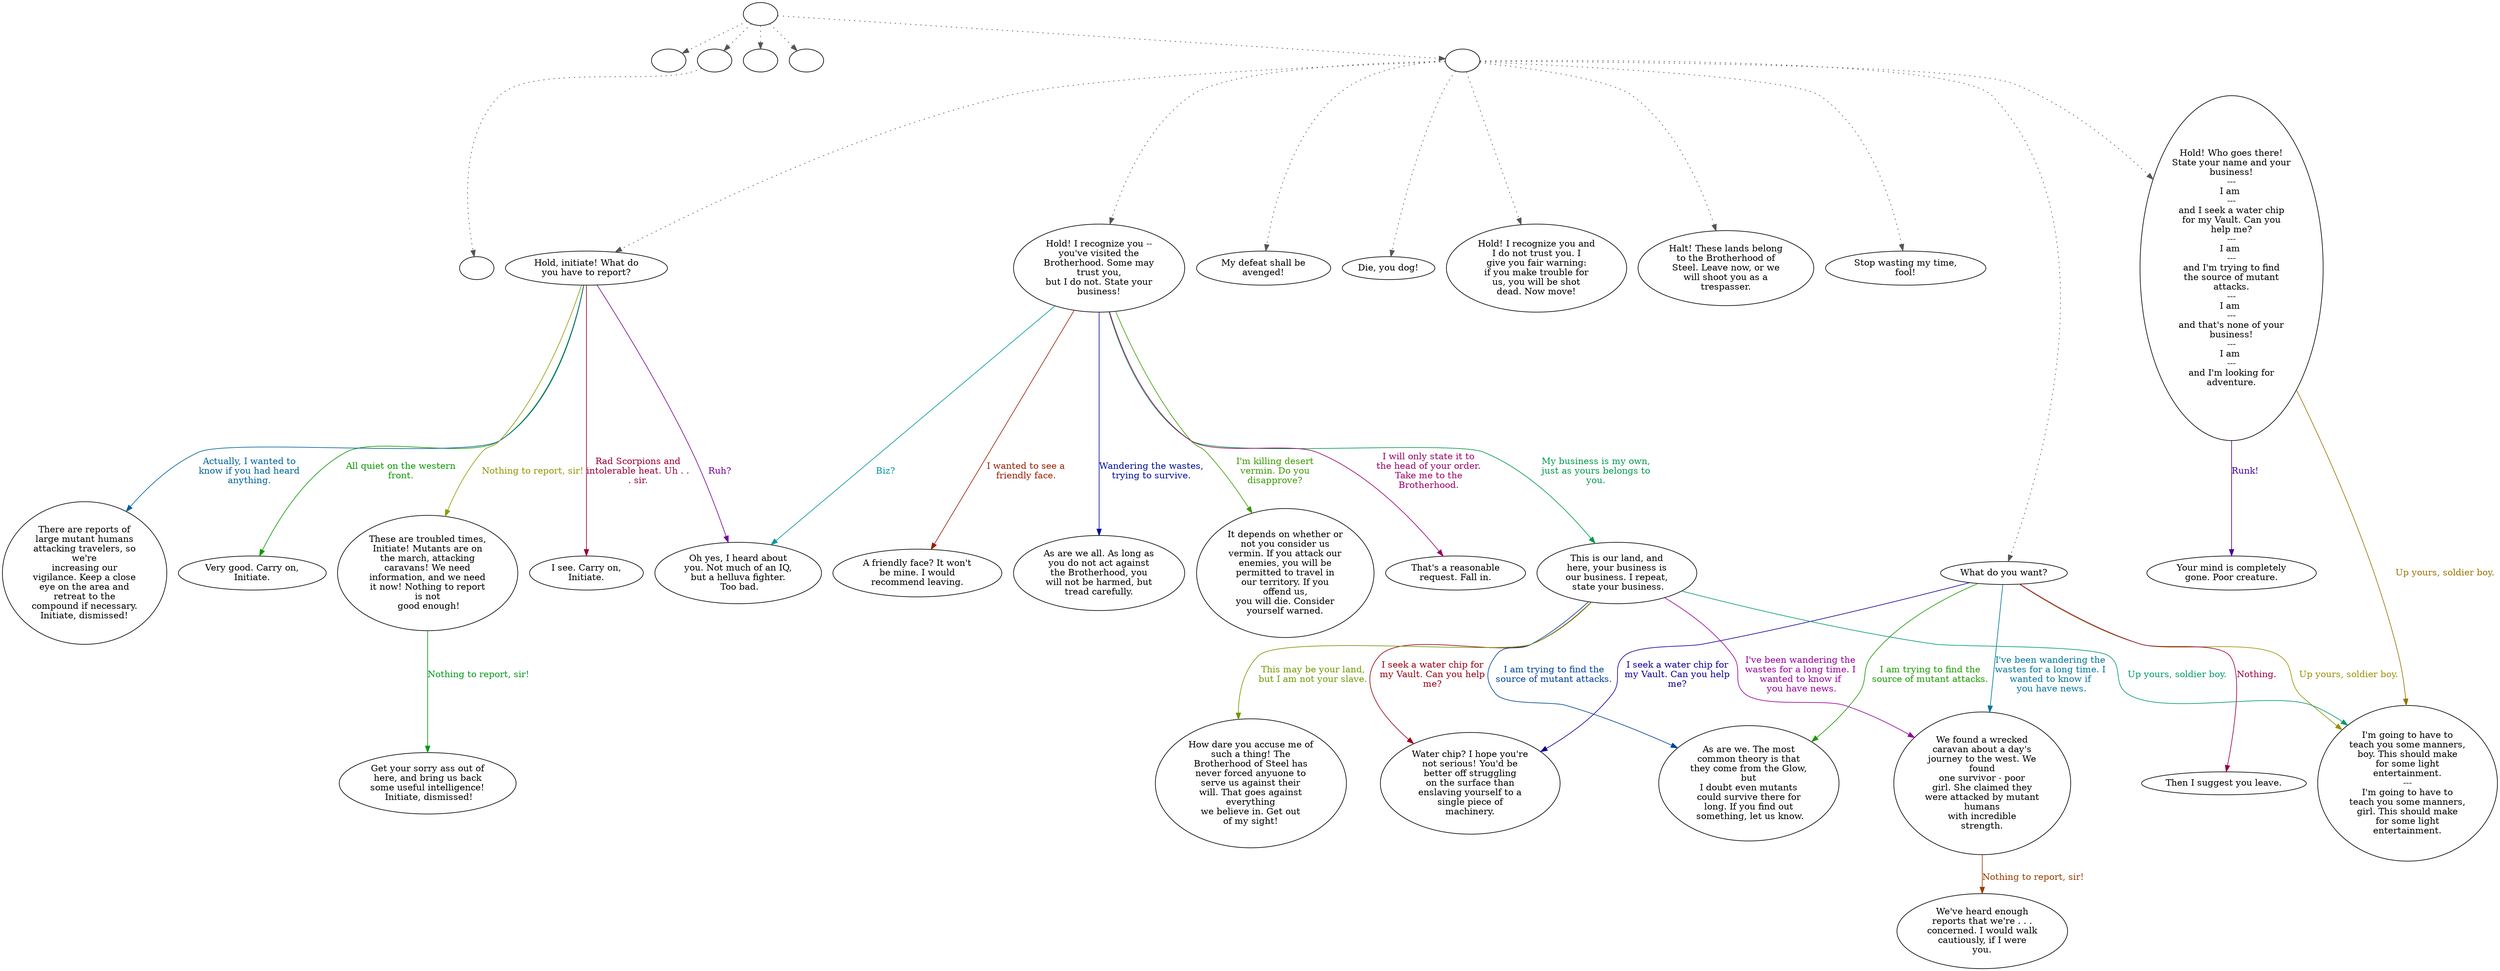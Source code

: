 digraph GENPALB {
  "start" [style=filled       fillcolor="#FFFFFF"       color="#000000"]
  "start" -> "combat_p_proc" [style=dotted color="#555555"]
  "start" -> "critter_p_proc" [style=dotted color="#555555"]
  "start" -> "destroy_p_proc" [style=dotted color="#555555"]
  "start" -> "pickup_p_proc" [style=dotted color="#555555"]
  "start" -> "talk_p_proc" [style=dotted color="#555555"]
  "start" [label=""]
  "combat_p_proc" [style=filled       fillcolor="#FFFFFF"       color="#000000"]
  "combat_p_proc" [label=""]
  "critter_p_proc" [style=filled       fillcolor="#FFFFFF"       color="#000000"]
  "critter_p_proc" -> "flee_dude" [style=dotted color="#555555"]
  "critter_p_proc" [label=""]
  "destroy_p_proc" [style=filled       fillcolor="#FFFFFF"       color="#000000"]
  "destroy_p_proc" [label=""]
  "pickup_p_proc" [style=filled       fillcolor="#FFFFFF"       color="#000000"]
  "pickup_p_proc" [label=""]
  "talk_p_proc" [style=filled       fillcolor="#FFFFFF"       color="#000000"]
  "talk_p_proc" -> "GenPalB23" [style=dotted color="#555555"]
  "talk_p_proc" -> "GenPalB24" [style=dotted color="#555555"]
  "talk_p_proc" -> "GenPalB01" [style=dotted color="#555555"]
  "talk_p_proc" -> "GenPalB00" [style=dotted color="#555555"]
  "talk_p_proc" -> "GenPalB02" [style=dotted color="#555555"]
  "talk_p_proc" -> "GenPalB03" [style=dotted color="#555555"]
  "talk_p_proc" -> "GenPalB04" [style=dotted color="#555555"]
  "talk_p_proc" -> "GenPalB06" [style=dotted color="#555555"]
  "talk_p_proc" -> "GenPalB05" [style=dotted color="#555555"]
  "talk_p_proc" [label=""]
  "GenPalB00" [style=filled       fillcolor="#FFFFFF"       color="#000000"]
  "GenPalB00" [label="Die, you dog!"]
  "GenPalB01" [style=filled       fillcolor="#FFFFFF"       color="#000000"]
  "GenPalB01" [label="My defeat shall be\navenged!"]
  "GenPalB02" [style=filled       fillcolor="#FFFFFF"       color="#000000"]
  "GenPalB02" [label="Hold, initiate! What do\nyou have to report?"]
  "GenPalB02" -> "GenPalB07" [label="All quiet on the western\nfront." color="#089900" fontcolor="#089900"]
  "GenPalB02" -> "GenPalB08" [label="Rad Scorpions and\nintolerable heat. Uh . .\n. sir." color="#990035" fontcolor="#990035"]
  "GenPalB02" -> "GenPalB09" [label="Actually, I wanted to\nknow if you had heard\nanything." color="#006199" fontcolor="#006199"]
  "GenPalB02" -> "GenPalB10" [label="Nothing to report, sir!" color="#8E9900" fontcolor="#8E9900"]
  "GenPalB02" -> "GenPalB11" [label="Ruh?" color="#770099" fontcolor="#770099"]
  "GenPalB03" [style=filled       fillcolor="#FFFFFF"       color="#000000"]
  "GenPalB03" [label="Hold! I recognize you --\nyou've visited the\nBrotherhood. Some may\ntrust you,\nbut I do not. State your\nbusiness!"]
  "GenPalB03" -> "GenPalB12" [label="My business is my own,\njust as yours belongs to\nyou." color="#00994B" fontcolor="#00994B"]
  "GenPalB03" -> "GenPalB13" [label="I wanted to see a\nfriendly face." color="#991E00" fontcolor="#991E00"]
  "GenPalB03" -> "GenPalB14" [label="Wandering the wastes,\ntrying to survive." color="#000F99" fontcolor="#000F99"]
  "GenPalB03" -> "GenPalB15" [label="I'm killing desert\nvermin. Do you\ndisapprove?" color="#3B9900" fontcolor="#3B9900"]
  "GenPalB03" -> "GenPalB16" [label="I will only state it to\nthe head of your order.\nTake me to the\nBrotherhood." color="#990068" fontcolor="#990068"]
  "GenPalB03" -> "GenPalB11" [label="Biz?" color="#009599" fontcolor="#009599"]
  "GenPalB04" [style=filled       fillcolor="#FFFFFF"       color="#000000"]
  "GenPalB04" [label="Hold! I recognize you and\nI do not trust you. I\ngive you fair warning:\nif you make trouble for\nus, you will be shot\ndead. Now move!"]
  "GenPalB05" [style=filled       fillcolor="#FFFFFF"       color="#000000"]
  "GenPalB05" [label="Hold! Who goes there!\nState your name and your\nbusiness!\n---\nI am \n---\nand I seek a water chip\nfor my Vault. Can you\nhelp me?\n---\nI am \n---\nand I'm trying to find\nthe source of mutant\nattacks.\n---\nI am \n---\nand that's none of your\nbusiness!\n---\nI am \n---\nand I'm looking for\nadventure."]
  "GenPalB05" -> "GenPalB21" [label="Up yours, soldier boy." color="#997100" fontcolor="#997100"]
  "GenPalB05" -> "GenPalB22" [label="Runk!" color="#440099" fontcolor="#440099"]
  "GenPalB06" [style=filled       fillcolor="#FFFFFF"       color="#000000"]
  "GenPalB06" [label="Halt! These lands belong\nto the Brotherhood of\nSteel. Leave now, or we\nwill shoot you as a\ntrespasser."]
  "GenPalB07" [style=filled       fillcolor="#FFFFFF"       color="#000000"]
  "GenPalB07" [label="Very good. Carry on,\nInitiate."]
  "GenPalB08" [style=filled       fillcolor="#FFFFFF"       color="#000000"]
  "GenPalB08" [label="I see. Carry on,\nInitiate."]
  "GenPalB09" [style=filled       fillcolor="#FFFFFF"       color="#000000"]
  "GenPalB09" [label="There are reports of\nlarge mutant humans\nattacking travelers, so\nwe're\nincreasing our\nvigilance. Keep a close\neye on the area and\nretreat to the\ncompound if necessary.\nInitiate, dismissed!"]
  "GenPalB10" [style=filled       fillcolor="#FFFFFF"       color="#000000"]
  "GenPalB10" [label="These are troubled times,\nInitiate! Mutants are on\nthe march, attacking\ncaravans! We need\ninformation, and we need\nit now! Nothing to report\nis not\n good enough!"]
  "GenPalB10" -> "GenPalB10a" [label="Nothing to report, sir!" color="#009917" fontcolor="#009917"]
  "GenPalB10a" [style=filled       fillcolor="#FFFFFF"       color="#000000"]
  "GenPalB10a" [label="Get your sorry ass out of\nhere, and bring us back\nsome useful intelligence!\n Initiate, dismissed!"]
  "GenPalB11" [style=filled       fillcolor="#FFFFFF"       color="#000000"]
  "GenPalB11" [label="Oh yes, I heard about\nyou. Not much of an IQ,\nbut a helluva fighter.\n Too bad."]
  "GenPalB12" [style=filled       fillcolor="#FFFFFF"       color="#000000"]
  "GenPalB12" [label="This is our land, and\nhere, your business is\nour business. I repeat,\n state your business."]
  "GenPalB12" -> "GenPalB17" [label="I seek a water chip for\nmy Vault. Can you help\nme?" color="#990015" fontcolor="#990015"]
  "GenPalB12" -> "GenPalB18" [label="I am trying to find the\nsource of mutant attacks." color="#004299" fontcolor="#004299"]
  "GenPalB12" -> "GenPalB19" [label="This may be your land,\nbut I am not your slave." color="#6E9900" fontcolor="#6E9900"]
  "GenPalB12" -> "GenPalB20" [label="I've been wandering the\nwastes for a long time. I\nwanted to know if\n you have news." color="#970099" fontcolor="#970099"]
  "GenPalB12" -> "GenPalB21" [label="Up yours, soldier boy." color="#00996A" fontcolor="#00996A"]
  "GenPalB13" [style=filled       fillcolor="#FFFFFF"       color="#000000"]
  "GenPalB13" [label="A friendly face? It won't\nbe mine. I would\nrecommend leaving."]
  "GenPalB14" [style=filled       fillcolor="#FFFFFF"       color="#000000"]
  "GenPalB14" [label="As are we all. As long as\nyou do not act against\nthe Brotherhood, you\nwill not be harmed, but\ntread carefully."]
  "GenPalB15" [style=filled       fillcolor="#FFFFFF"       color="#000000"]
  "GenPalB15" [label="It depends on whether or\nnot you consider us\nvermin. If you attack our\nenemies, you will be\npermitted to travel in\nour territory. If you\noffend us,\nyou will die. Consider\nyourself warned."]
  "GenPalB16" [style=filled       fillcolor="#FFFFFF"       color="#000000"]
  "GenPalB16" [label="That's a reasonable\nrequest. Fall in."]
  "GenPalB17" [style=filled       fillcolor="#FFFFFF"       color="#000000"]
  "GenPalB17" [label="Water chip? I hope you're\nnot serious! You'd be\nbetter off struggling\non the surface than\nenslaving yourself to a\nsingle piece of\nmachinery."]
  "GenPalB18" [style=filled       fillcolor="#FFFFFF"       color="#000000"]
  "GenPalB18" [label="As are we. The most\ncommon theory is that\nthey come from the Glow,\nbut\nI doubt even mutants\ncould survive there for\nlong. If you find out\n something, let us know."]
  "GenPalB19" [style=filled       fillcolor="#FFFFFF"       color="#000000"]
  "GenPalB19" [label="How dare you accuse me of\nsuch a thing! The\nBrotherhood of Steel has\nnever forced anyuone to\nserve us against their\nwill. That goes against\neverything\nwe believe in. Get out\nof my sight!"]
  "GenPalB20" [style=filled       fillcolor="#FFFFFF"       color="#000000"]
  "GenPalB20" [label="We found a wrecked\ncaravan about a day's\njourney to the west. We\nfound\none survivor - poor\ngirl. She claimed they\nwere attacked by mutant\nhumans\nwith incredible\nstrength."]
  "GenPalB20" -> "GenPalB20a" [label="Nothing to report, sir!" color="#993E00" fontcolor="#993E00"]
  "GenPalB20a" [style=filled       fillcolor="#FFFFFF"       color="#000000"]
  "GenPalB20a" [label="We've heard enough\nreports that we're . . .\nconcerned. I would walk\ncautiously, if I were\nyou."]
  "GenPalB21" [style=filled       fillcolor="#FFFFFF"       color="#000000"]
  "GenPalB21" [label="I'm going to have to\nteach you some manners,\nboy. This should make\nfor some light\nentertainment.\n---\nI'm going to have to\nteach you some manners,\ngirl. This should make\nfor some light\nentertainment."]
  "GenPalB22" [style=filled       fillcolor="#FFFFFF"       color="#000000"]
  "GenPalB22" [label="Your mind is completely\ngone. Poor creature."]
  "GenPalB23" [style=filled       fillcolor="#FFFFFF"       color="#000000"]
  "GenPalB23" [label="Stop wasting my time,\nfool!"]
  "GenPalB24" [style=filled       fillcolor="#FFFFFF"       color="#000000"]
  "GenPalB24" [label="What do you want?"]
  "GenPalB24" -> "GenPalB17" [label="I seek a water chip for\nmy Vault. Can you help\nme?" color="#110099" fontcolor="#110099"]
  "GenPalB24" -> "GenPalB18" [label="I am trying to find the\nsource of mutant attacks." color="#1C9900" fontcolor="#1C9900"]
  "GenPalB24" -> "GenPalB25" [label="Nothing." color="#990048" fontcolor="#990048"]
  "GenPalB24" -> "GenPalB20" [label="I've been wandering the\nwastes for a long time. I\nwanted to know if\n you have news." color="#007599" fontcolor="#007599"]
  "GenPalB24" -> "GenPalB21" [label="Up yours, soldier boy." color="#999000" fontcolor="#999000"]
  "GenPalB25" [style=filled       fillcolor="#FFFFFF"       color="#000000"]
  "GenPalB25" [label="Then I suggest you leave."]
  "flee_dude" [style=filled       fillcolor="#FFFFFF"       color="#000000"]
  "flee_dude" [label=""]
}